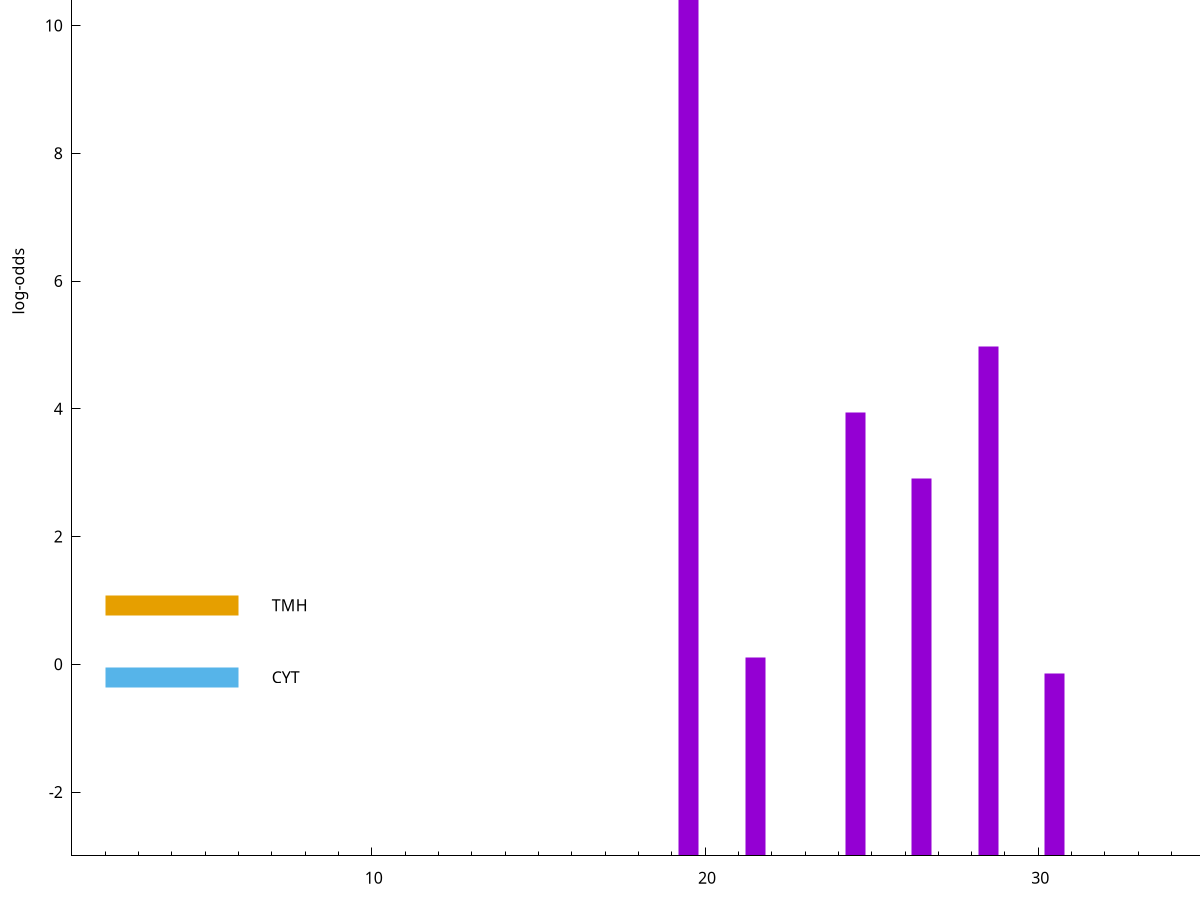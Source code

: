 set title "LipoP predictions for SRR4017849.gff"
set size 2., 1.4
set xrange [1:70] 
set mxtics 10
set yrange [-3:15]
set y2range [0:18]
set ylabel "log-odds"
set term postscript eps color solid "Helvetica" 30
set output "SRR4017849.gff73.eps"
set arrow from 2,10.5093 to 6,10.5093 nohead lt 1 lw 20
set label "SpI" at 7,10.5093
set arrow from 2,0.924126 to 6,0.924126 nohead lt 4 lw 20
set label "TMH" at 7,0.924126
set arrow from 2,-0.200913 to 6,-0.200913 nohead lt 3 lw 20
set label "CYT" at 7,-0.200913
set arrow from 2,10.5093 to 6,10.5093 nohead lt 1 lw 20
set label "SpI" at 7,10.5093
# NOTE: The scores below are the log-odds scores with the threshold
# NOTE: subtracted (a hack to make gnuplot make the histogram all
# NOTE: look nice).
plot "-" axes x1y2 title "" with impulses lt 1 lw 20
19.500000 13.452200
28.500000 7.977870
24.500000 6.945580
26.500000 5.905260
21.500000 3.101166
30.500000 2.857649
e
exit
